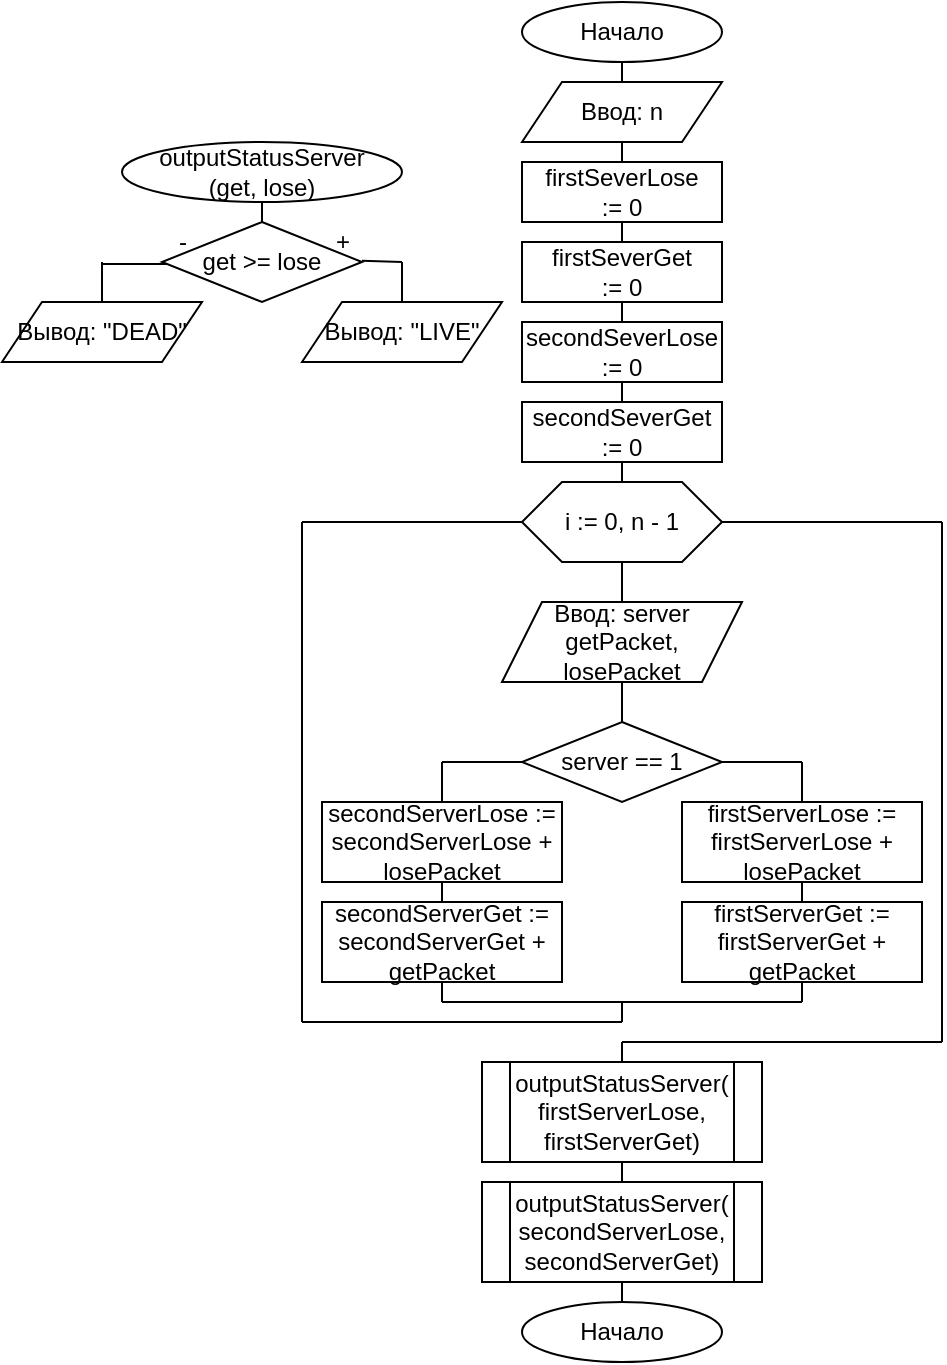<mxfile version="15.5.7" type="device"><diagram id="rTFyCf8HWgrYkHEoh9vq" name="Page-1"><mxGraphModel dx="1038" dy="575" grid="1" gridSize="10" guides="1" tooltips="1" connect="1" arrows="1" fold="1" page="1" pageScale="1" pageWidth="827" pageHeight="1169" math="0" shadow="0"><root><mxCell id="0"/><mxCell id="1" parent="0"/><mxCell id="m_Pz1KuJS0wgb_DfoEBC-2" value="Начало" style="ellipse;whiteSpace=wrap;html=1;" parent="1" vertex="1"><mxGeometry x="410" y="10" width="100" height="30" as="geometry"/></mxCell><mxCell id="m_Pz1KuJS0wgb_DfoEBC-3" value="" style="endArrow=none;html=1;entryX=0.5;entryY=1;entryDx=0;entryDy=0;" parent="1" target="m_Pz1KuJS0wgb_DfoEBC-2" edge="1"><mxGeometry width="50" height="50" relative="1" as="geometry"><mxPoint x="460" y="50" as="sourcePoint"/><mxPoint x="480" y="140" as="targetPoint"/></mxGeometry></mxCell><mxCell id="m_Pz1KuJS0wgb_DfoEBC-4" value="Ввод: n" style="shape=parallelogram;perimeter=parallelogramPerimeter;whiteSpace=wrap;html=1;fixedSize=1;" parent="1" vertex="1"><mxGeometry x="410" y="50" width="100" height="30" as="geometry"/></mxCell><mxCell id="m_Pz1KuJS0wgb_DfoEBC-5" value="firstSeverLose&lt;br&gt;&lt;span style=&quot;color: rgba(0 , 0 , 0 , 0) ; font-family: monospace ; font-size: 0px&quot;&gt;%3CmxGraphModel%3E%3Croot%3E%3CmxCell%20id%3D%220%22%2F%3E%3CmxCell%20id%3D%221%22%20parent%3D%220%22%2F%3E%3CmxCell%20id%3D%222%22%20value%3D%22cntUnsolvedCases%20%3A%3D%200%22%20style%3D%22rounded%3D0%3BwhiteSpace%3Dwrap%3Bhtml%3D1%3B%22%20vertex%3D%221%22%20parent%3D%221%22%3E%3CmxGeometry%20x%3D%22340%22%20y%3D%2290%22%20width%3D%22100%22%20height%3D%2230%22%20as%3D%22geometry%22%2F%3E%3C%2FmxCell%3E%3C%2Froot%3E%3C%2FmxGraphModel%3E&lt;/span&gt;:= 0" style="rounded=0;whiteSpace=wrap;html=1;" parent="1" vertex="1"><mxGeometry x="410" y="90" width="100" height="30" as="geometry"/></mxCell><mxCell id="m_Pz1KuJS0wgb_DfoEBC-6" value="firstSeverGet&lt;br&gt;&lt;span style=&quot;color: rgba(0 , 0 , 0 , 0) ; font-family: monospace ; font-size: 0px&quot;&gt;%3CmxGraphModel%3E%3Croot%3E%3CmxCell%20id%3D%220%22%2F%3E%3CmxCell%20id%3D%221%22%20parent%3D%220%22%2F%3E%3CmxCell%20id%3D%222%22%20value%3D%22cntUnsolvedCases%20%3A%3D%200%22%20style%3D%22rounded%3D0%3BwhiteSpace%3Dwrap%3Bhtml%3D1%3B%22%20vertex%3D%221%22%20parent%3D%221%22%3E%3CmxGeometry%20x%3D%22340%22%20y%3D%2290%22%20width%3D%22100%22%20height%3D%2230%22%20as%3D%22geometry%22%2F%3E%3C%2FmxCell%3E%3C%2Froot%3E%3C%2FmxGraphModel%3E&lt;/span&gt;:= 0" style="rounded=0;whiteSpace=wrap;html=1;" parent="1" vertex="1"><mxGeometry x="410" y="130" width="100" height="30" as="geometry"/></mxCell><mxCell id="m_Pz1KuJS0wgb_DfoEBC-7" value="secondSeverLose&lt;br&gt;&lt;span style=&quot;color: rgba(0 , 0 , 0 , 0) ; font-family: monospace ; font-size: 0px&quot;&gt;%3CmxGraphModel%3E%3Croot%3E%3CmxCell%20id%3D%220%22%2F%3E%3CmxCell%20id%3D%221%22%20parent%3D%220%22%2F%3E%3CmxCell%20id%3D%222%22%20value%3D%22cntUnsolvedCases%20%3A%3D%200%22%20style%3D%22rounded%3D0%3BwhiteSpace%3Dwrap%3Bhtml%3D1%3B%22%20vertex%3D%221%22%20parent%3D%221%22%3E%3CmxGeometry%20x%3D%22340%22%20y%3D%2290%22%20width%3D%22100%22%20height%3D%2230%22%20as%3D%22geometry%22%2F%3E%3C%2FmxCell%3E%3C%2Froot%3E%3C%2FmxGraphModel%3E&lt;/span&gt;:= 0" style="rounded=0;whiteSpace=wrap;html=1;" parent="1" vertex="1"><mxGeometry x="410" y="170" width="100" height="30" as="geometry"/></mxCell><mxCell id="m_Pz1KuJS0wgb_DfoEBC-9" value="secondSeverGet&lt;br&gt;&lt;span style=&quot;color: rgba(0 , 0 , 0 , 0) ; font-family: monospace ; font-size: 0px&quot;&gt;%3CmxGraphModel%3E%3Croot%3E%3CmxCell%20id%3D%220%22%2F%3E%3CmxCell%20id%3D%221%22%20parent%3D%220%22%2F%3E%3CmxCell%20id%3D%222%22%20value%3D%22cntUnsolvedCases%20%3A%3D%200%22%20style%3D%22rounded%3D0%3BwhiteSpace%3Dwrap%3Bhtml%3D1%3B%22%20vertex%3D%221%22%20parent%3D%221%22%3E%3CmxGeometry%20x%3D%22340%22%20y%3D%2290%22%20width%3D%22100%22%20height%3D%2230%22%20as%3D%22geometry%22%2F%3E%3C%2FmxCell%3E%3C%2Froot%3E%3C%2FmxGraphModel%3E&lt;/span&gt;:= 0" style="rounded=0;whiteSpace=wrap;html=1;" parent="1" vertex="1"><mxGeometry x="410" y="210" width="100" height="30" as="geometry"/></mxCell><mxCell id="m_Pz1KuJS0wgb_DfoEBC-10" value="i := 0, n - 1" style="shape=hexagon;perimeter=hexagonPerimeter2;whiteSpace=wrap;html=1;fixedSize=1;" parent="1" vertex="1"><mxGeometry x="410" y="250" width="100" height="40" as="geometry"/></mxCell><mxCell id="m_Pz1KuJS0wgb_DfoEBC-11" value="Ввод: server&lt;br&gt;getPacket, losePacket" style="shape=parallelogram;perimeter=parallelogramPerimeter;whiteSpace=wrap;html=1;fixedSize=1;" parent="1" vertex="1"><mxGeometry x="400" y="310" width="120" height="40" as="geometry"/></mxCell><mxCell id="m_Pz1KuJS0wgb_DfoEBC-13" value="server == 1" style="rhombus;whiteSpace=wrap;html=1;" parent="1" vertex="1"><mxGeometry x="410" y="370" width="100" height="40" as="geometry"/></mxCell><mxCell id="m_Pz1KuJS0wgb_DfoEBC-14" value="firstServerLose := firstServerLose + losePacket" style="rounded=0;whiteSpace=wrap;html=1;" parent="1" vertex="1"><mxGeometry x="490" y="410" width="120" height="40" as="geometry"/></mxCell><mxCell id="m_Pz1KuJS0wgb_DfoEBC-15" value="firstServerGet := firstServerGet + getPacket" style="rounded=0;whiteSpace=wrap;html=1;" parent="1" vertex="1"><mxGeometry x="490" y="460" width="120" height="40" as="geometry"/></mxCell><mxCell id="m_Pz1KuJS0wgb_DfoEBC-18" value="secondServerLose := secondServerLose + losePacket" style="rounded=0;whiteSpace=wrap;html=1;" parent="1" vertex="1"><mxGeometry x="310" y="410" width="120" height="40" as="geometry"/></mxCell><mxCell id="m_Pz1KuJS0wgb_DfoEBC-19" value="secondServerGet := secondServerGet + getPacket" style="rounded=0;whiteSpace=wrap;html=1;" parent="1" vertex="1"><mxGeometry x="310" y="460" width="120" height="40" as="geometry"/></mxCell><mxCell id="m_Pz1KuJS0wgb_DfoEBC-20" value="" style="endArrow=none;html=1;rounded=0;exitX=0.5;exitY=0;exitDx=0;exitDy=0;entryX=0.5;entryY=1;entryDx=0;entryDy=0;" parent="1" source="m_Pz1KuJS0wgb_DfoEBC-5" target="m_Pz1KuJS0wgb_DfoEBC-4" edge="1"><mxGeometry width="50" height="50" relative="1" as="geometry"><mxPoint x="460" y="210" as="sourcePoint"/><mxPoint x="510" y="160" as="targetPoint"/></mxGeometry></mxCell><mxCell id="m_Pz1KuJS0wgb_DfoEBC-21" value="" style="endArrow=none;html=1;rounded=0;exitX=0.5;exitY=0;exitDx=0;exitDy=0;entryX=0.5;entryY=1;entryDx=0;entryDy=0;" parent="1" source="m_Pz1KuJS0wgb_DfoEBC-6" target="m_Pz1KuJS0wgb_DfoEBC-5" edge="1"><mxGeometry width="50" height="50" relative="1" as="geometry"><mxPoint x="450" y="180" as="sourcePoint"/><mxPoint x="500" y="130" as="targetPoint"/></mxGeometry></mxCell><mxCell id="m_Pz1KuJS0wgb_DfoEBC-22" value="" style="endArrow=none;html=1;rounded=0;exitX=0.5;exitY=0;exitDx=0;exitDy=0;entryX=0.5;entryY=1;entryDx=0;entryDy=0;" parent="1" source="m_Pz1KuJS0wgb_DfoEBC-7" target="m_Pz1KuJS0wgb_DfoEBC-6" edge="1"><mxGeometry width="50" height="50" relative="1" as="geometry"><mxPoint x="450" y="210" as="sourcePoint"/><mxPoint x="500" y="160" as="targetPoint"/></mxGeometry></mxCell><mxCell id="m_Pz1KuJS0wgb_DfoEBC-23" value="" style="endArrow=none;html=1;rounded=0;exitX=0.5;exitY=0;exitDx=0;exitDy=0;entryX=0.5;entryY=1;entryDx=0;entryDy=0;" parent="1" source="m_Pz1KuJS0wgb_DfoEBC-9" target="m_Pz1KuJS0wgb_DfoEBC-7" edge="1"><mxGeometry width="50" height="50" relative="1" as="geometry"><mxPoint x="450" y="230" as="sourcePoint"/><mxPoint x="500" y="180" as="targetPoint"/></mxGeometry></mxCell><mxCell id="m_Pz1KuJS0wgb_DfoEBC-24" value="" style="endArrow=none;html=1;rounded=0;exitX=0.5;exitY=0;exitDx=0;exitDy=0;entryX=0.5;entryY=1;entryDx=0;entryDy=0;" parent="1" source="m_Pz1KuJS0wgb_DfoEBC-10" target="m_Pz1KuJS0wgb_DfoEBC-9" edge="1"><mxGeometry width="50" height="50" relative="1" as="geometry"><mxPoint x="450" y="230" as="sourcePoint"/><mxPoint x="500" y="180" as="targetPoint"/></mxGeometry></mxCell><mxCell id="m_Pz1KuJS0wgb_DfoEBC-25" value="" style="endArrow=none;html=1;rounded=0;exitX=0.5;exitY=0;exitDx=0;exitDy=0;" parent="1" source="m_Pz1KuJS0wgb_DfoEBC-11" edge="1"><mxGeometry width="50" height="50" relative="1" as="geometry"><mxPoint x="450" y="310" as="sourcePoint"/><mxPoint x="460" y="290" as="targetPoint"/></mxGeometry></mxCell><mxCell id="m_Pz1KuJS0wgb_DfoEBC-27" value="" style="endArrow=none;html=1;rounded=0;exitX=0.5;exitY=0;exitDx=0;exitDy=0;entryX=0.5;entryY=1;entryDx=0;entryDy=0;" parent="1" source="m_Pz1KuJS0wgb_DfoEBC-13" target="m_Pz1KuJS0wgb_DfoEBC-11" edge="1"><mxGeometry width="50" height="50" relative="1" as="geometry"><mxPoint x="450" y="390" as="sourcePoint"/><mxPoint x="460" y="360" as="targetPoint"/></mxGeometry></mxCell><mxCell id="m_Pz1KuJS0wgb_DfoEBC-29" value="" style="endArrow=none;html=1;rounded=0;exitX=0.5;exitY=0;exitDx=0;exitDy=0;" parent="1" source="m_Pz1KuJS0wgb_DfoEBC-14" edge="1"><mxGeometry width="50" height="50" relative="1" as="geometry"><mxPoint x="450" y="420" as="sourcePoint"/><mxPoint x="550" y="390" as="targetPoint"/></mxGeometry></mxCell><mxCell id="m_Pz1KuJS0wgb_DfoEBC-30" value="" style="endArrow=none;html=1;rounded=0;exitX=1;exitY=0.5;exitDx=0;exitDy=0;" parent="1" source="m_Pz1KuJS0wgb_DfoEBC-13" edge="1"><mxGeometry width="50" height="50" relative="1" as="geometry"><mxPoint x="450" y="420" as="sourcePoint"/><mxPoint x="550" y="390" as="targetPoint"/></mxGeometry></mxCell><mxCell id="m_Pz1KuJS0wgb_DfoEBC-31" value="" style="endArrow=none;html=1;rounded=0;exitX=0.5;exitY=0;exitDx=0;exitDy=0;" parent="1" source="m_Pz1KuJS0wgb_DfoEBC-18" edge="1"><mxGeometry width="50" height="50" relative="1" as="geometry"><mxPoint x="450" y="420" as="sourcePoint"/><mxPoint x="370" y="390" as="targetPoint"/></mxGeometry></mxCell><mxCell id="m_Pz1KuJS0wgb_DfoEBC-32" value="" style="endArrow=none;html=1;rounded=0;exitX=0;exitY=0.5;exitDx=0;exitDy=0;" parent="1" source="m_Pz1KuJS0wgb_DfoEBC-13" edge="1"><mxGeometry width="50" height="50" relative="1" as="geometry"><mxPoint x="450" y="420" as="sourcePoint"/><mxPoint x="370" y="390" as="targetPoint"/></mxGeometry></mxCell><mxCell id="m_Pz1KuJS0wgb_DfoEBC-33" value="" style="endArrow=none;html=1;rounded=0;exitX=0.5;exitY=0;exitDx=0;exitDy=0;entryX=0.5;entryY=1;entryDx=0;entryDy=0;" parent="1" source="m_Pz1KuJS0wgb_DfoEBC-19" target="m_Pz1KuJS0wgb_DfoEBC-18" edge="1"><mxGeometry width="50" height="50" relative="1" as="geometry"><mxPoint x="450" y="470" as="sourcePoint"/><mxPoint x="500" y="420" as="targetPoint"/></mxGeometry></mxCell><mxCell id="m_Pz1KuJS0wgb_DfoEBC-34" value="" style="endArrow=none;html=1;rounded=0;exitX=0.5;exitY=0;exitDx=0;exitDy=0;entryX=0.5;entryY=1;entryDx=0;entryDy=0;" parent="1" source="m_Pz1KuJS0wgb_DfoEBC-15" target="m_Pz1KuJS0wgb_DfoEBC-14" edge="1"><mxGeometry width="50" height="50" relative="1" as="geometry"><mxPoint x="450" y="470" as="sourcePoint"/><mxPoint x="500" y="420" as="targetPoint"/></mxGeometry></mxCell><mxCell id="m_Pz1KuJS0wgb_DfoEBC-35" value="" style="endArrow=none;html=1;rounded=0;exitX=0.5;exitY=1;exitDx=0;exitDy=0;" parent="1" source="m_Pz1KuJS0wgb_DfoEBC-15" edge="1"><mxGeometry width="50" height="50" relative="1" as="geometry"><mxPoint x="450" y="500" as="sourcePoint"/><mxPoint x="550" y="510" as="targetPoint"/></mxGeometry></mxCell><mxCell id="m_Pz1KuJS0wgb_DfoEBC-36" value="" style="endArrow=none;html=1;rounded=0;exitX=0.5;exitY=1;exitDx=0;exitDy=0;" parent="1" source="m_Pz1KuJS0wgb_DfoEBC-19" edge="1"><mxGeometry width="50" height="50" relative="1" as="geometry"><mxPoint x="450" y="500" as="sourcePoint"/><mxPoint x="370" y="510" as="targetPoint"/></mxGeometry></mxCell><mxCell id="m_Pz1KuJS0wgb_DfoEBC-37" value="" style="endArrow=none;html=1;rounded=0;" parent="1" edge="1"><mxGeometry width="50" height="50" relative="1" as="geometry"><mxPoint x="370" y="510" as="sourcePoint"/><mxPoint x="550" y="510" as="targetPoint"/></mxGeometry></mxCell><mxCell id="m_Pz1KuJS0wgb_DfoEBC-38" value="" style="endArrow=none;html=1;rounded=0;" parent="1" edge="1"><mxGeometry width="50" height="50" relative="1" as="geometry"><mxPoint x="460" y="510" as="sourcePoint"/><mxPoint x="460" y="520" as="targetPoint"/></mxGeometry></mxCell><mxCell id="m_Pz1KuJS0wgb_DfoEBC-39" value="" style="endArrow=none;html=1;rounded=0;" parent="1" edge="1"><mxGeometry width="50" height="50" relative="1" as="geometry"><mxPoint x="460" y="520" as="sourcePoint"/><mxPoint x="300" y="520" as="targetPoint"/></mxGeometry></mxCell><mxCell id="m_Pz1KuJS0wgb_DfoEBC-40" value="" style="endArrow=none;html=1;rounded=0;" parent="1" edge="1"><mxGeometry width="50" height="50" relative="1" as="geometry"><mxPoint x="300" y="520" as="sourcePoint"/><mxPoint x="300" y="270" as="targetPoint"/></mxGeometry></mxCell><mxCell id="m_Pz1KuJS0wgb_DfoEBC-41" value="" style="endArrow=none;html=1;rounded=0;entryX=0;entryY=0.5;entryDx=0;entryDy=0;" parent="1" target="m_Pz1KuJS0wgb_DfoEBC-10" edge="1"><mxGeometry width="50" height="50" relative="1" as="geometry"><mxPoint x="300" y="270" as="sourcePoint"/><mxPoint x="450" y="450" as="targetPoint"/></mxGeometry></mxCell><mxCell id="m_Pz1KuJS0wgb_DfoEBC-42" value="" style="endArrow=none;html=1;rounded=0;exitX=1;exitY=0.5;exitDx=0;exitDy=0;" parent="1" source="m_Pz1KuJS0wgb_DfoEBC-10" edge="1"><mxGeometry width="50" height="50" relative="1" as="geometry"><mxPoint x="400" y="500" as="sourcePoint"/><mxPoint x="620" y="270" as="targetPoint"/></mxGeometry></mxCell><mxCell id="m_Pz1KuJS0wgb_DfoEBC-43" value="" style="endArrow=none;html=1;rounded=0;" parent="1" edge="1"><mxGeometry width="50" height="50" relative="1" as="geometry"><mxPoint x="620" y="270" as="sourcePoint"/><mxPoint x="620" y="530" as="targetPoint"/></mxGeometry></mxCell><mxCell id="m_Pz1KuJS0wgb_DfoEBC-44" value="" style="endArrow=none;html=1;rounded=0;" parent="1" edge="1"><mxGeometry width="50" height="50" relative="1" as="geometry"><mxPoint x="460" y="530" as="sourcePoint"/><mxPoint x="620" y="530" as="targetPoint"/></mxGeometry></mxCell><mxCell id="m_Pz1KuJS0wgb_DfoEBC-45" value="" style="endArrow=none;html=1;rounded=0;" parent="1" edge="1"><mxGeometry width="50" height="50" relative="1" as="geometry"><mxPoint x="460" y="540" as="sourcePoint"/><mxPoint x="460" y="530" as="targetPoint"/></mxGeometry></mxCell><mxCell id="m_Pz1KuJS0wgb_DfoEBC-67" value="" style="endArrow=none;html=1;rounded=0;" parent="1" edge="1"><mxGeometry width="50" height="50" relative="1" as="geometry"><mxPoint x="460" y="650" as="sourcePoint"/><mxPoint x="460" y="660" as="targetPoint"/></mxGeometry></mxCell><mxCell id="m_Pz1KuJS0wgb_DfoEBC-68" value="Начало" style="ellipse;whiteSpace=wrap;html=1;" parent="1" vertex="1"><mxGeometry x="410" y="660" width="100" height="30" as="geometry"/></mxCell><mxCell id="5H9f16IUmk28zrG_Gnbx-1" value="outputStatusServer(&lt;br&gt;firstServerLose, firstServerGet)" style="shape=process;whiteSpace=wrap;html=1;backgroundOutline=1;" vertex="1" parent="1"><mxGeometry x="390" y="540" width="140" height="50" as="geometry"/></mxCell><mxCell id="5H9f16IUmk28zrG_Gnbx-3" value="outputStatusServer(&lt;br&gt;secondServerLose, secondServerGet)" style="shape=process;whiteSpace=wrap;html=1;backgroundOutline=1;" vertex="1" parent="1"><mxGeometry x="390" y="600" width="140" height="50" as="geometry"/></mxCell><mxCell id="5H9f16IUmk28zrG_Gnbx-4" value="" style="endArrow=none;html=1;rounded=0;exitX=0.5;exitY=0;exitDx=0;exitDy=0;entryX=0.5;entryY=1;entryDx=0;entryDy=0;" edge="1" parent="1" source="5H9f16IUmk28zrG_Gnbx-3" target="5H9f16IUmk28zrG_Gnbx-1"><mxGeometry width="50" height="50" relative="1" as="geometry"><mxPoint x="460" y="690" as="sourcePoint"/><mxPoint x="510" y="640" as="targetPoint"/></mxGeometry></mxCell><mxCell id="5H9f16IUmk28zrG_Gnbx-5" value="outputStatusServer&lt;br&gt;(get, lose)" style="ellipse;whiteSpace=wrap;html=1;" vertex="1" parent="1"><mxGeometry x="210" y="80" width="140" height="30" as="geometry"/></mxCell><mxCell id="5H9f16IUmk28zrG_Gnbx-6" value="get &amp;gt;= lose" style="rhombus;whiteSpace=wrap;html=1;" vertex="1" parent="1"><mxGeometry x="230" y="120" width="100" height="40" as="geometry"/></mxCell><mxCell id="5H9f16IUmk28zrG_Gnbx-9" value="+" style="text;html=1;align=center;verticalAlign=middle;resizable=0;points=[];autosize=1;strokeColor=none;fillColor=none;" vertex="1" parent="1"><mxGeometry x="310" y="120" width="20" height="20" as="geometry"/></mxCell><mxCell id="5H9f16IUmk28zrG_Gnbx-10" value="-" style="text;html=1;align=center;verticalAlign=middle;resizable=0;points=[];autosize=1;strokeColor=none;fillColor=none;" vertex="1" parent="1"><mxGeometry x="230" y="120" width="20" height="20" as="geometry"/></mxCell><mxCell id="5H9f16IUmk28zrG_Gnbx-11" value="Вывод: &quot;LIVE&quot;" style="shape=parallelogram;perimeter=parallelogramPerimeter;whiteSpace=wrap;html=1;fixedSize=1;" vertex="1" parent="1"><mxGeometry x="300" y="160" width="100" height="30" as="geometry"/></mxCell><mxCell id="5H9f16IUmk28zrG_Gnbx-12" value="Вывод: &quot;DEAD&quot;" style="shape=parallelogram;perimeter=parallelogramPerimeter;whiteSpace=wrap;html=1;fixedSize=1;" vertex="1" parent="1"><mxGeometry x="150" y="160" width="100" height="30" as="geometry"/></mxCell><mxCell id="5H9f16IUmk28zrG_Gnbx-14" value="" style="endArrow=none;html=1;rounded=0;exitX=0.5;exitY=0;exitDx=0;exitDy=0;entryX=0.5;entryY=1;entryDx=0;entryDy=0;" edge="1" parent="1" source="5H9f16IUmk28zrG_Gnbx-6" target="5H9f16IUmk28zrG_Gnbx-5"><mxGeometry width="50" height="50" relative="1" as="geometry"><mxPoint x="510" y="130" as="sourcePoint"/><mxPoint x="560" y="80" as="targetPoint"/></mxGeometry></mxCell><mxCell id="5H9f16IUmk28zrG_Gnbx-15" value="" style="endArrow=none;html=1;rounded=0;exitX=0.5;exitY=0;exitDx=0;exitDy=0;" edge="1" parent="1" source="5H9f16IUmk28zrG_Gnbx-11"><mxGeometry width="50" height="50" relative="1" as="geometry"><mxPoint x="510" y="130" as="sourcePoint"/><mxPoint x="350" y="140" as="targetPoint"/></mxGeometry></mxCell><mxCell id="5H9f16IUmk28zrG_Gnbx-16" value="" style="endArrow=none;html=1;rounded=0;entryX=1;entryY=0.97;entryDx=0;entryDy=0;entryPerimeter=0;" edge="1" parent="1" target="5H9f16IUmk28zrG_Gnbx-9"><mxGeometry width="50" height="50" relative="1" as="geometry"><mxPoint x="350" y="140" as="sourcePoint"/><mxPoint x="560" y="80" as="targetPoint"/></mxGeometry></mxCell><mxCell id="5H9f16IUmk28zrG_Gnbx-17" value="" style="endArrow=none;html=1;rounded=0;exitX=0.5;exitY=0;exitDx=0;exitDy=0;" edge="1" parent="1" source="5H9f16IUmk28zrG_Gnbx-12"><mxGeometry width="50" height="50" relative="1" as="geometry"><mxPoint x="510" y="130" as="sourcePoint"/><mxPoint x="200" y="140" as="targetPoint"/></mxGeometry></mxCell><mxCell id="5H9f16IUmk28zrG_Gnbx-18" value="" style="endArrow=none;html=1;rounded=0;exitX=0.12;exitY=1.05;exitDx=0;exitDy=0;exitPerimeter=0;" edge="1" parent="1" source="5H9f16IUmk28zrG_Gnbx-10"><mxGeometry width="50" height="50" relative="1" as="geometry"><mxPoint x="510" y="130" as="sourcePoint"/><mxPoint x="200" y="141" as="targetPoint"/></mxGeometry></mxCell></root></mxGraphModel></diagram></mxfile>